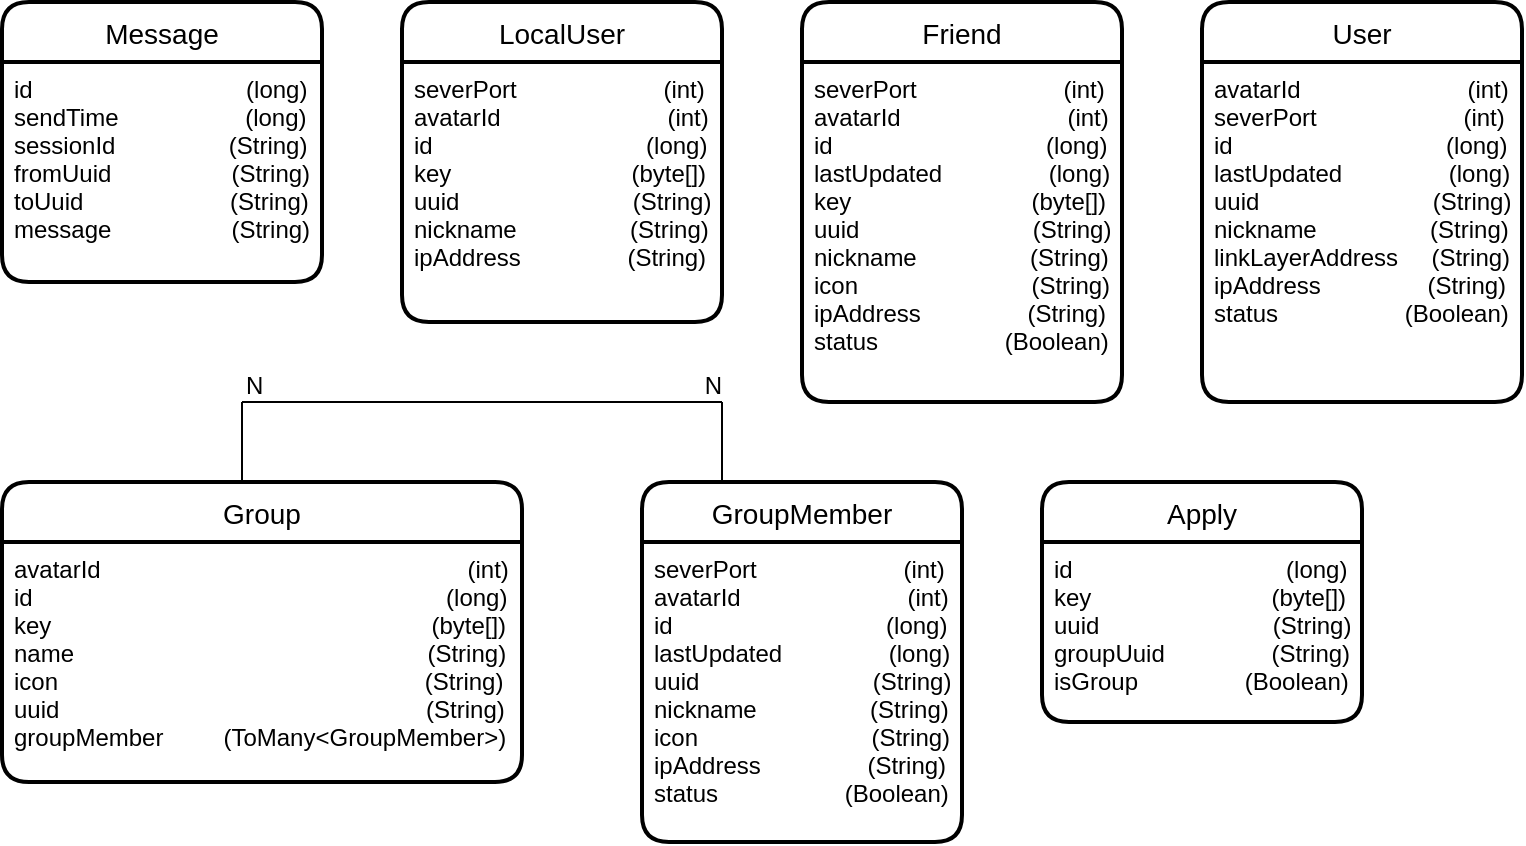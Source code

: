 <mxfile version="14.6.6" type="github">
  <diagram id="R2lEEEUBdFMjLlhIrx00" name="Page-1">
    <mxGraphModel dx="1038" dy="580" grid="1" gridSize="10" guides="1" tooltips="1" connect="1" arrows="1" fold="1" page="1" pageScale="1" pageWidth="850" pageHeight="1100" math="0" shadow="0" extFonts="Permanent Marker^https://fonts.googleapis.com/css?family=Permanent+Marker">
      <root>
        <mxCell id="0" />
        <mxCell id="1" parent="0" />
        <mxCell id="gkRY8lFSPDifXMp__N6S-1" value="Apply" style="swimlane;childLayout=stackLayout;horizontal=1;startSize=30;horizontalStack=0;rounded=1;fontSize=14;fontStyle=0;strokeWidth=2;resizeParent=0;resizeLast=1;shadow=0;dashed=0;align=center;" vertex="1" parent="1">
          <mxGeometry x="560" y="360" width="160" height="120" as="geometry" />
        </mxCell>
        <mxCell id="gkRY8lFSPDifXMp__N6S-2" value="id                                (long)&#xa;key                           (byte[])&#xa;uuid                          (String)&#xa;groupUuid                (String)&#xa;isGroup                (Boolean)" style="align=left;strokeColor=none;fillColor=none;spacingLeft=4;fontSize=12;verticalAlign=top;resizable=0;rotatable=0;part=1;" vertex="1" parent="gkRY8lFSPDifXMp__N6S-1">
          <mxGeometry y="30" width="160" height="90" as="geometry" />
        </mxCell>
        <mxCell id="gkRY8lFSPDifXMp__N6S-3" value="Friend" style="swimlane;childLayout=stackLayout;horizontal=1;startSize=30;horizontalStack=0;rounded=1;fontSize=14;fontStyle=0;strokeWidth=2;resizeParent=0;resizeLast=1;shadow=0;dashed=0;align=center;" vertex="1" parent="1">
          <mxGeometry x="440" y="120" width="160" height="200" as="geometry" />
        </mxCell>
        <mxCell id="gkRY8lFSPDifXMp__N6S-4" value="severPort                      (int)&#xa;avatarId                         (int)&#xa;id                                (long)&#xa;lastUpdated                (long)&#xa;key                           (byte[])&#xa;uuid                          (String)&#xa;nickname                 (String)&#xa;icon                          (String)&#xa;ipAddress                (String)&#xa;status                   (Boolean)" style="align=left;strokeColor=none;fillColor=none;spacingLeft=4;fontSize=12;verticalAlign=top;resizable=0;rotatable=0;part=1;" vertex="1" parent="gkRY8lFSPDifXMp__N6S-3">
          <mxGeometry y="30" width="160" height="170" as="geometry" />
        </mxCell>
        <mxCell id="gkRY8lFSPDifXMp__N6S-11" value="LocalUser" style="swimlane;childLayout=stackLayout;horizontal=1;startSize=30;horizontalStack=0;rounded=1;fontSize=14;fontStyle=0;strokeWidth=2;resizeParent=0;resizeLast=1;shadow=0;dashed=0;align=center;" vertex="1" parent="1">
          <mxGeometry x="240" y="120" width="160" height="160" as="geometry" />
        </mxCell>
        <mxCell id="gkRY8lFSPDifXMp__N6S-12" value="severPort                      (int)&#xa;avatarId                         (int)&#xa;id                                (long)&#xa;key                           (byte[])&#xa;uuid                          (String)&#xa;nickname                 (String)&#xa;ipAddress                (String)" style="align=left;strokeColor=none;fillColor=none;spacingLeft=4;fontSize=12;verticalAlign=top;resizable=0;rotatable=0;part=1;" vertex="1" parent="gkRY8lFSPDifXMp__N6S-11">
          <mxGeometry y="30" width="160" height="130" as="geometry" />
        </mxCell>
        <mxCell id="gkRY8lFSPDifXMp__N6S-13" value="Message" style="swimlane;childLayout=stackLayout;horizontal=1;startSize=30;horizontalStack=0;rounded=1;fontSize=14;fontStyle=0;strokeWidth=2;resizeParent=0;resizeLast=1;shadow=0;dashed=0;align=center;" vertex="1" parent="1">
          <mxGeometry x="40" y="120" width="160" height="140" as="geometry" />
        </mxCell>
        <mxCell id="gkRY8lFSPDifXMp__N6S-14" value="id                                (long)&#xa;sendTime                   (long)&#xa;sessionId                 (String)&#xa;fromUuid                  (String)&#xa;toUuid                      (String)&#xa;message                  (String)" style="align=left;strokeColor=none;fillColor=none;spacingLeft=4;fontSize=12;verticalAlign=top;resizable=0;rotatable=0;part=1;" vertex="1" parent="gkRY8lFSPDifXMp__N6S-13">
          <mxGeometry y="30" width="160" height="110" as="geometry" />
        </mxCell>
        <mxCell id="gkRY8lFSPDifXMp__N6S-15" value="User" style="swimlane;childLayout=stackLayout;horizontal=1;startSize=30;horizontalStack=0;rounded=1;fontSize=14;fontStyle=0;strokeWidth=2;resizeParent=0;resizeLast=1;shadow=0;dashed=0;align=center;" vertex="1" parent="1">
          <mxGeometry x="640" y="120" width="160" height="200" as="geometry" />
        </mxCell>
        <mxCell id="gkRY8lFSPDifXMp__N6S-16" value="avatarId                         (int)&#xa;severPort                      (int)&#xa;id                                (long)&#xa;lastUpdated                (long)&#xa;uuid                          (String)&#xa;nickname                 (String)&#xa;linkLayerAddress     (String)&#xa;ipAddress                (String)&#xa;status                   (Boolean)" style="align=left;strokeColor=none;fillColor=none;spacingLeft=4;fontSize=12;verticalAlign=top;resizable=0;rotatable=0;part=1;" vertex="1" parent="gkRY8lFSPDifXMp__N6S-15">
          <mxGeometry y="30" width="160" height="170" as="geometry" />
        </mxCell>
        <mxCell id="gkRY8lFSPDifXMp__N6S-23" value="" style="group" vertex="1" connectable="0" parent="1">
          <mxGeometry x="40" y="320" width="480" height="220" as="geometry" />
        </mxCell>
        <mxCell id="gkRY8lFSPDifXMp__N6S-5" value="Group" style="swimlane;childLayout=stackLayout;horizontal=1;startSize=30;horizontalStack=0;rounded=1;fontSize=14;fontStyle=0;strokeWidth=2;resizeParent=0;resizeLast=1;shadow=0;dashed=0;align=center;" vertex="1" parent="gkRY8lFSPDifXMp__N6S-23">
          <mxGeometry y="40" width="260" height="150" as="geometry" />
        </mxCell>
        <mxCell id="gkRY8lFSPDifXMp__N6S-6" value="avatarId                                                       (int)&#xa;id                                                              (long)&#xa;key                                                         (byte[])&#xa;name                                                     (String)&#xa;icon                                                       (String)&#xa;uuid                                                       (String)&#xa;groupMember         (ToMany&lt;GroupMember&gt;)" style="align=left;strokeColor=none;fillColor=none;spacingLeft=4;fontSize=12;verticalAlign=top;resizable=0;rotatable=0;part=1;" vertex="1" parent="gkRY8lFSPDifXMp__N6S-5">
          <mxGeometry y="30" width="260" height="120" as="geometry" />
        </mxCell>
        <mxCell id="gkRY8lFSPDifXMp__N6S-7" value="GroupMember" style="swimlane;childLayout=stackLayout;horizontal=1;startSize=30;horizontalStack=0;rounded=1;fontSize=14;fontStyle=0;strokeWidth=2;resizeParent=0;resizeLast=1;shadow=0;dashed=0;align=center;" vertex="1" parent="gkRY8lFSPDifXMp__N6S-23">
          <mxGeometry x="320" y="40" width="160" height="180" as="geometry" />
        </mxCell>
        <mxCell id="gkRY8lFSPDifXMp__N6S-8" value="severPort                      (int)&#xa;avatarId                         (int)&#xa;id                                (long)&#xa;lastUpdated                (long)&#xa;uuid                          (String)&#xa;nickname                 (String)&#xa;icon                          (String)&#xa;ipAddress                (String)&#xa;status                   (Boolean)" style="align=left;strokeColor=none;fillColor=none;spacingLeft=4;fontSize=12;verticalAlign=top;resizable=0;rotatable=0;part=1;" vertex="1" parent="gkRY8lFSPDifXMp__N6S-7">
          <mxGeometry y="30" width="160" height="150" as="geometry" />
        </mxCell>
        <mxCell id="gkRY8lFSPDifXMp__N6S-17" value="" style="endArrow=none;html=1;rounded=0;" edge="1" parent="gkRY8lFSPDifXMp__N6S-23">
          <mxGeometry relative="1" as="geometry">
            <mxPoint x="120" as="sourcePoint" />
            <mxPoint x="360" as="targetPoint" />
            <Array as="points">
              <mxPoint x="230" />
            </Array>
          </mxGeometry>
        </mxCell>
        <mxCell id="gkRY8lFSPDifXMp__N6S-18" value="N" style="resizable=0;html=1;align=left;verticalAlign=bottom;" connectable="0" vertex="1" parent="gkRY8lFSPDifXMp__N6S-17">
          <mxGeometry x="-1" relative="1" as="geometry" />
        </mxCell>
        <mxCell id="gkRY8lFSPDifXMp__N6S-19" value="N" style="resizable=0;html=1;align=right;verticalAlign=bottom;" connectable="0" vertex="1" parent="gkRY8lFSPDifXMp__N6S-17">
          <mxGeometry x="1" relative="1" as="geometry" />
        </mxCell>
        <mxCell id="gkRY8lFSPDifXMp__N6S-20" value="" style="endArrow=none;html=1;" edge="1" parent="gkRY8lFSPDifXMp__N6S-23">
          <mxGeometry width="50" height="50" relative="1" as="geometry">
            <mxPoint x="120" y="40" as="sourcePoint" />
            <mxPoint x="120" as="targetPoint" />
          </mxGeometry>
        </mxCell>
        <mxCell id="gkRY8lFSPDifXMp__N6S-22" value="" style="endArrow=none;html=1;exitX=0.25;exitY=0;exitDx=0;exitDy=0;" edge="1" parent="gkRY8lFSPDifXMp__N6S-23" source="gkRY8lFSPDifXMp__N6S-7">
          <mxGeometry width="50" height="50" relative="1" as="geometry">
            <mxPoint x="300" y="100" as="sourcePoint" />
            <mxPoint x="360" as="targetPoint" />
          </mxGeometry>
        </mxCell>
      </root>
    </mxGraphModel>
  </diagram>
</mxfile>
